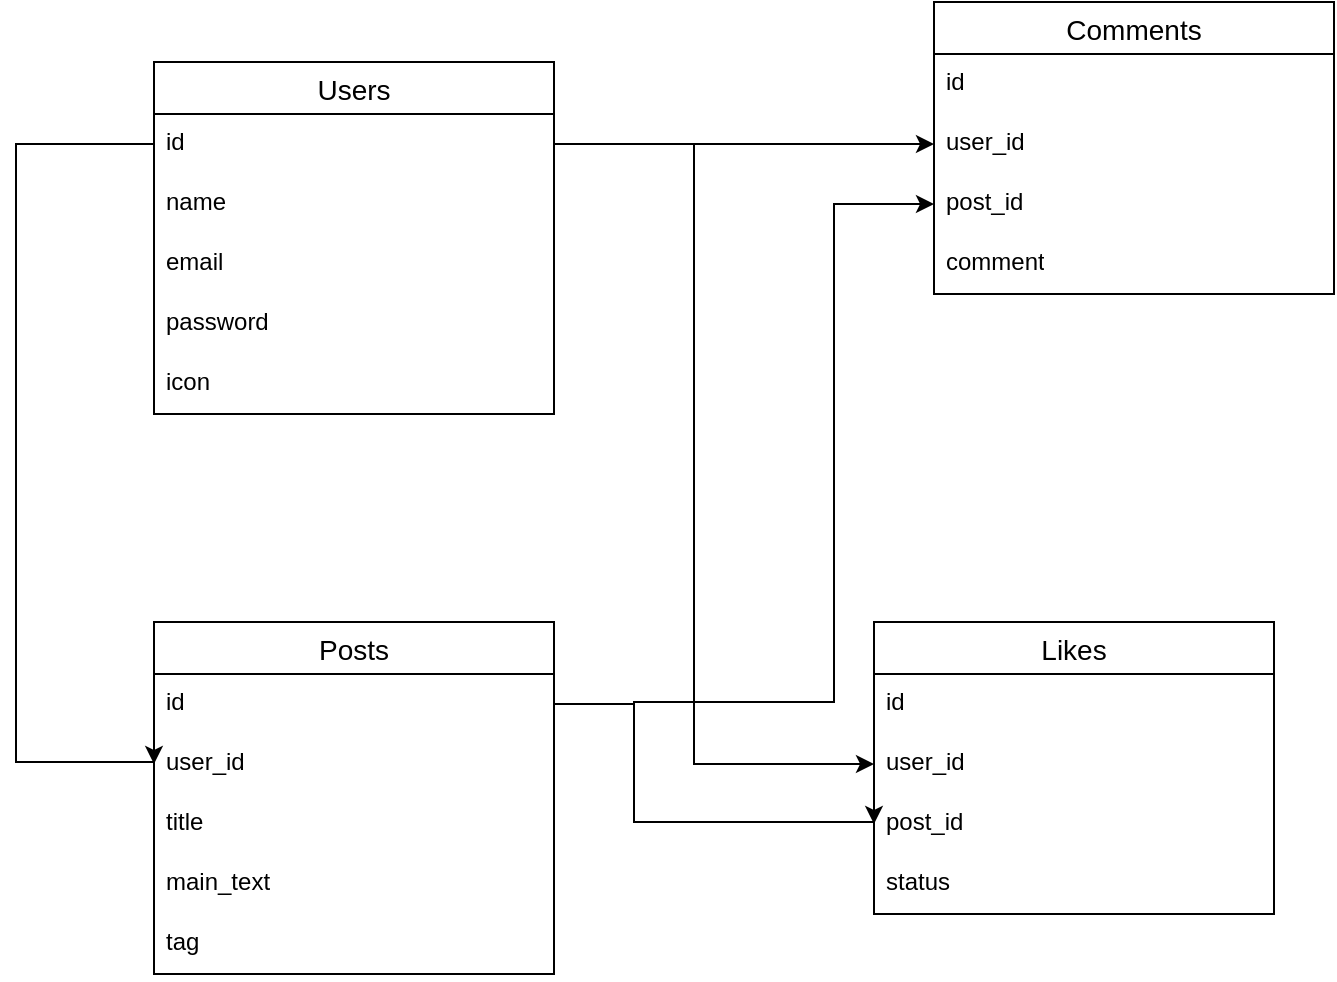 <mxfile version="21.7.4" type="github">
  <diagram id="R2lEEEUBdFMjLlhIrx00" name="Page-1">
    <mxGraphModel dx="1224" dy="630" grid="1" gridSize="10" guides="1" tooltips="1" connect="1" arrows="1" fold="1" page="1" pageScale="1" pageWidth="850" pageHeight="1100" math="0" shadow="0" extFonts="Permanent Marker^https://fonts.googleapis.com/css?family=Permanent+Marker">
      <root>
        <mxCell id="0" />
        <mxCell id="1" parent="0" />
        <mxCell id="ZlEHmiI4AxzLksH61GDl-36" value="Users" style="swimlane;fontStyle=0;childLayout=stackLayout;horizontal=1;startSize=26;horizontalStack=0;resizeParent=1;resizeParentMax=0;resizeLast=0;collapsible=1;marginBottom=0;align=center;fontSize=14;" vertex="1" parent="1">
          <mxGeometry x="120" y="80" width="200" height="176" as="geometry" />
        </mxCell>
        <mxCell id="ZlEHmiI4AxzLksH61GDl-37" value="id&lt;br&gt;" style="text;strokeColor=none;fillColor=none;spacingLeft=4;spacingRight=4;overflow=hidden;rotatable=0;points=[[0,0.5],[1,0.5]];portConstraint=eastwest;fontSize=12;whiteSpace=wrap;html=1;" vertex="1" parent="ZlEHmiI4AxzLksH61GDl-36">
          <mxGeometry y="26" width="200" height="30" as="geometry" />
        </mxCell>
        <mxCell id="ZlEHmiI4AxzLksH61GDl-38" value="name&lt;br&gt;" style="text;strokeColor=none;fillColor=none;spacingLeft=4;spacingRight=4;overflow=hidden;rotatable=0;points=[[0,0.5],[1,0.5]];portConstraint=eastwest;fontSize=12;whiteSpace=wrap;html=1;" vertex="1" parent="ZlEHmiI4AxzLksH61GDl-36">
          <mxGeometry y="56" width="200" height="30" as="geometry" />
        </mxCell>
        <mxCell id="ZlEHmiI4AxzLksH61GDl-39" value="email&lt;br&gt;" style="text;strokeColor=none;fillColor=none;spacingLeft=4;spacingRight=4;overflow=hidden;rotatable=0;points=[[0,0.5],[1,0.5]];portConstraint=eastwest;fontSize=12;whiteSpace=wrap;html=1;" vertex="1" parent="ZlEHmiI4AxzLksH61GDl-36">
          <mxGeometry y="86" width="200" height="30" as="geometry" />
        </mxCell>
        <mxCell id="ZlEHmiI4AxzLksH61GDl-64" value="password&lt;br&gt;" style="text;strokeColor=none;fillColor=none;spacingLeft=4;spacingRight=4;overflow=hidden;rotatable=0;points=[[0,0.5],[1,0.5]];portConstraint=eastwest;fontSize=12;whiteSpace=wrap;html=1;" vertex="1" parent="ZlEHmiI4AxzLksH61GDl-36">
          <mxGeometry y="116" width="200" height="30" as="geometry" />
        </mxCell>
        <mxCell id="ZlEHmiI4AxzLksH61GDl-74" value="icon" style="text;strokeColor=none;fillColor=none;spacingLeft=4;spacingRight=4;overflow=hidden;rotatable=0;points=[[0,0.5],[1,0.5]];portConstraint=eastwest;fontSize=12;whiteSpace=wrap;html=1;" vertex="1" parent="ZlEHmiI4AxzLksH61GDl-36">
          <mxGeometry y="146" width="200" height="30" as="geometry" />
        </mxCell>
        <mxCell id="ZlEHmiI4AxzLksH61GDl-40" value="Likes" style="swimlane;fontStyle=0;childLayout=stackLayout;horizontal=1;startSize=26;horizontalStack=0;resizeParent=1;resizeParentMax=0;resizeLast=0;collapsible=1;marginBottom=0;align=center;fontSize=14;" vertex="1" parent="1">
          <mxGeometry x="480" y="360" width="200" height="146" as="geometry" />
        </mxCell>
        <mxCell id="ZlEHmiI4AxzLksH61GDl-41" value="id" style="text;strokeColor=none;fillColor=none;spacingLeft=4;spacingRight=4;overflow=hidden;rotatable=0;points=[[0,0.5],[1,0.5]];portConstraint=eastwest;fontSize=12;whiteSpace=wrap;html=1;" vertex="1" parent="ZlEHmiI4AxzLksH61GDl-40">
          <mxGeometry y="26" width="200" height="30" as="geometry" />
        </mxCell>
        <mxCell id="ZlEHmiI4AxzLksH61GDl-42" value="user_id" style="text;strokeColor=none;fillColor=none;spacingLeft=4;spacingRight=4;overflow=hidden;rotatable=0;points=[[0,0.5],[1,0.5]];portConstraint=eastwest;fontSize=12;whiteSpace=wrap;html=1;" vertex="1" parent="ZlEHmiI4AxzLksH61GDl-40">
          <mxGeometry y="56" width="200" height="30" as="geometry" />
        </mxCell>
        <mxCell id="ZlEHmiI4AxzLksH61GDl-43" value="post_id" style="text;strokeColor=none;fillColor=none;spacingLeft=4;spacingRight=4;overflow=hidden;rotatable=0;points=[[0,0.5],[1,0.5]];portConstraint=eastwest;fontSize=12;whiteSpace=wrap;html=1;" vertex="1" parent="ZlEHmiI4AxzLksH61GDl-40">
          <mxGeometry y="86" width="200" height="30" as="geometry" />
        </mxCell>
        <mxCell id="ZlEHmiI4AxzLksH61GDl-78" value="status" style="text;strokeColor=none;fillColor=none;spacingLeft=4;spacingRight=4;overflow=hidden;rotatable=0;points=[[0,0.5],[1,0.5]];portConstraint=eastwest;fontSize=12;whiteSpace=wrap;html=1;" vertex="1" parent="ZlEHmiI4AxzLksH61GDl-40">
          <mxGeometry y="116" width="200" height="30" as="geometry" />
        </mxCell>
        <mxCell id="ZlEHmiI4AxzLksH61GDl-52" value="Posts" style="swimlane;fontStyle=0;childLayout=stackLayout;horizontal=1;startSize=26;horizontalStack=0;resizeParent=1;resizeParentMax=0;resizeLast=0;collapsible=1;marginBottom=0;align=center;fontSize=14;" vertex="1" parent="1">
          <mxGeometry x="120" y="360" width="200" height="176" as="geometry" />
        </mxCell>
        <mxCell id="ZlEHmiI4AxzLksH61GDl-53" value="id" style="text;strokeColor=none;fillColor=none;spacingLeft=4;spacingRight=4;overflow=hidden;rotatable=0;points=[[0,0.5],[1,0.5]];portConstraint=eastwest;fontSize=12;whiteSpace=wrap;html=1;" vertex="1" parent="ZlEHmiI4AxzLksH61GDl-52">
          <mxGeometry y="26" width="200" height="30" as="geometry" />
        </mxCell>
        <mxCell id="ZlEHmiI4AxzLksH61GDl-54" value="user_id&lt;br&gt;" style="text;strokeColor=none;fillColor=none;spacingLeft=4;spacingRight=4;overflow=hidden;rotatable=0;points=[[0,0.5],[1,0.5]];portConstraint=eastwest;fontSize=12;whiteSpace=wrap;html=1;" vertex="1" parent="ZlEHmiI4AxzLksH61GDl-52">
          <mxGeometry y="56" width="200" height="30" as="geometry" />
        </mxCell>
        <mxCell id="ZlEHmiI4AxzLksH61GDl-55" value="title" style="text;strokeColor=none;fillColor=none;spacingLeft=4;spacingRight=4;overflow=hidden;rotatable=0;points=[[0,0.5],[1,0.5]];portConstraint=eastwest;fontSize=12;whiteSpace=wrap;html=1;" vertex="1" parent="ZlEHmiI4AxzLksH61GDl-52">
          <mxGeometry y="86" width="200" height="30" as="geometry" />
        </mxCell>
        <mxCell id="ZlEHmiI4AxzLksH61GDl-67" value="main_text" style="text;strokeColor=none;fillColor=none;spacingLeft=4;spacingRight=4;overflow=hidden;rotatable=0;points=[[0,0.5],[1,0.5]];portConstraint=eastwest;fontSize=12;whiteSpace=wrap;html=1;" vertex="1" parent="ZlEHmiI4AxzLksH61GDl-52">
          <mxGeometry y="116" width="200" height="30" as="geometry" />
        </mxCell>
        <mxCell id="ZlEHmiI4AxzLksH61GDl-45" value="tag" style="text;strokeColor=none;fillColor=none;spacingLeft=4;spacingRight=4;overflow=hidden;rotatable=0;points=[[0,0.5],[1,0.5]];portConstraint=eastwest;fontSize=12;whiteSpace=wrap;html=1;" vertex="1" parent="ZlEHmiI4AxzLksH61GDl-52">
          <mxGeometry y="146" width="200" height="30" as="geometry" />
        </mxCell>
        <mxCell id="ZlEHmiI4AxzLksH61GDl-56" value="Comments" style="swimlane;fontStyle=0;childLayout=stackLayout;horizontal=1;startSize=26;horizontalStack=0;resizeParent=1;resizeParentMax=0;resizeLast=0;collapsible=1;marginBottom=0;align=center;fontSize=14;" vertex="1" parent="1">
          <mxGeometry x="510" y="50" width="200" height="146" as="geometry" />
        </mxCell>
        <mxCell id="ZlEHmiI4AxzLksH61GDl-57" value="id" style="text;strokeColor=none;fillColor=none;spacingLeft=4;spacingRight=4;overflow=hidden;rotatable=0;points=[[0,0.5],[1,0.5]];portConstraint=eastwest;fontSize=12;whiteSpace=wrap;html=1;" vertex="1" parent="ZlEHmiI4AxzLksH61GDl-56">
          <mxGeometry y="26" width="200" height="30" as="geometry" />
        </mxCell>
        <mxCell id="ZlEHmiI4AxzLksH61GDl-58" value="user_id&lt;br&gt;" style="text;strokeColor=none;fillColor=none;spacingLeft=4;spacingRight=4;overflow=hidden;rotatable=0;points=[[0,0.5],[1,0.5]];portConstraint=eastwest;fontSize=12;whiteSpace=wrap;html=1;" vertex="1" parent="ZlEHmiI4AxzLksH61GDl-56">
          <mxGeometry y="56" width="200" height="30" as="geometry" />
        </mxCell>
        <mxCell id="ZlEHmiI4AxzLksH61GDl-59" value="post_id" style="text;strokeColor=none;fillColor=none;spacingLeft=4;spacingRight=4;overflow=hidden;rotatable=0;points=[[0,0.5],[1,0.5]];portConstraint=eastwest;fontSize=12;whiteSpace=wrap;html=1;" vertex="1" parent="ZlEHmiI4AxzLksH61GDl-56">
          <mxGeometry y="86" width="200" height="30" as="geometry" />
        </mxCell>
        <mxCell id="ZlEHmiI4AxzLksH61GDl-66" value="comment&lt;br&gt;" style="text;strokeColor=none;fillColor=none;spacingLeft=4;spacingRight=4;overflow=hidden;rotatable=0;points=[[0,0.5],[1,0.5]];portConstraint=eastwest;fontSize=12;whiteSpace=wrap;html=1;" vertex="1" parent="ZlEHmiI4AxzLksH61GDl-56">
          <mxGeometry y="116" width="200" height="30" as="geometry" />
        </mxCell>
        <mxCell id="ZlEHmiI4AxzLksH61GDl-70" style="edgeStyle=orthogonalEdgeStyle;rounded=0;orthogonalLoop=1;jettySize=auto;html=1;entryX=0;entryY=0.5;entryDx=0;entryDy=0;" edge="1" parent="1" source="ZlEHmiI4AxzLksH61GDl-37" target="ZlEHmiI4AxzLksH61GDl-54">
          <mxGeometry relative="1" as="geometry">
            <mxPoint x="50" y="450" as="targetPoint" />
            <Array as="points">
              <mxPoint x="51" y="121" />
              <mxPoint x="51" y="430" />
            </Array>
          </mxGeometry>
        </mxCell>
        <mxCell id="ZlEHmiI4AxzLksH61GDl-71" style="edgeStyle=orthogonalEdgeStyle;rounded=0;orthogonalLoop=1;jettySize=auto;html=1;exitX=1;exitY=0.5;exitDx=0;exitDy=0;entryX=0;entryY=0.5;entryDx=0;entryDy=0;" edge="1" parent="1" source="ZlEHmiI4AxzLksH61GDl-37" target="ZlEHmiI4AxzLksH61GDl-58">
          <mxGeometry relative="1" as="geometry">
            <mxPoint x="480" y="350" as="targetPoint" />
          </mxGeometry>
        </mxCell>
        <mxCell id="ZlEHmiI4AxzLksH61GDl-72" style="edgeStyle=orthogonalEdgeStyle;rounded=0;orthogonalLoop=1;jettySize=auto;html=1;exitX=1;exitY=0.5;exitDx=0;exitDy=0;entryX=0;entryY=0.5;entryDx=0;entryDy=0;" edge="1" parent="1" source="ZlEHmiI4AxzLksH61GDl-37" target="ZlEHmiI4AxzLksH61GDl-42">
          <mxGeometry relative="1" as="geometry">
            <Array as="points">
              <mxPoint x="390" y="121" />
              <mxPoint x="390" y="431" />
            </Array>
          </mxGeometry>
        </mxCell>
        <mxCell id="ZlEHmiI4AxzLksH61GDl-73" style="edgeStyle=orthogonalEdgeStyle;rounded=0;orthogonalLoop=1;jettySize=auto;html=1;exitX=1;exitY=0.5;exitDx=0;exitDy=0;entryX=0;entryY=0.5;entryDx=0;entryDy=0;" edge="1" parent="1" source="ZlEHmiI4AxzLksH61GDl-53" target="ZlEHmiI4AxzLksH61GDl-43">
          <mxGeometry relative="1" as="geometry">
            <Array as="points">
              <mxPoint x="360" y="401" />
              <mxPoint x="360" y="460" />
            </Array>
          </mxGeometry>
        </mxCell>
        <mxCell id="ZlEHmiI4AxzLksH61GDl-77" style="edgeStyle=orthogonalEdgeStyle;rounded=0;orthogonalLoop=1;jettySize=auto;html=1;exitX=1;exitY=0.5;exitDx=0;exitDy=0;entryX=0;entryY=0.5;entryDx=0;entryDy=0;" edge="1" parent="1" source="ZlEHmiI4AxzLksH61GDl-53" target="ZlEHmiI4AxzLksH61GDl-59">
          <mxGeometry relative="1" as="geometry">
            <Array as="points">
              <mxPoint x="360" y="401" />
              <mxPoint x="360" y="400" />
              <mxPoint x="460" y="400" />
              <mxPoint x="460" y="151" />
            </Array>
          </mxGeometry>
        </mxCell>
      </root>
    </mxGraphModel>
  </diagram>
</mxfile>
